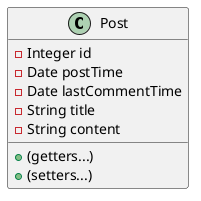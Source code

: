 @startuml

class Post {
        - Integer id
        - Date postTime
        - Date lastCommentTime
        - String title
        - String content

        + (getters...)
        + (setters...)
}

@enduml
